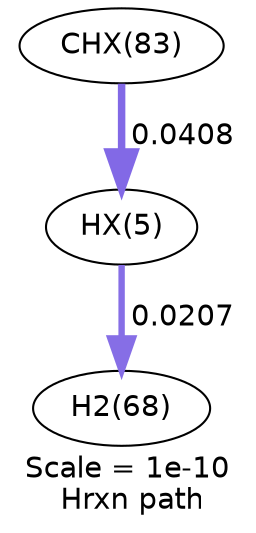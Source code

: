 digraph reaction_paths {
center=1;
s10 -> s8[fontname="Helvetica", style="setlinewidth(3.07)", arrowsize=1.54, color="0.7, 0.521, 0.9"
, label=" 0.0207"];
s22 -> s10[fontname="Helvetica", style="setlinewidth(3.59)", arrowsize=1.79, color="0.7, 0.541, 0.9"
, label=" 0.0408"];
s8 [ fontname="Helvetica", label="H2(68)"];
s10 [ fontname="Helvetica", label="HX(5)"];
s22 [ fontname="Helvetica", label="CHX(83)"];
 label = "Scale = 1e-10\l Hrxn path";
 fontname = "Helvetica";
}
